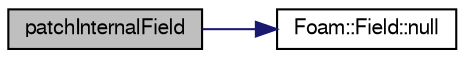 digraph "patchInternalField"
{
  bgcolor="transparent";
  edge [fontname="FreeSans",fontsize="10",labelfontname="FreeSans",labelfontsize="10"];
  node [fontname="FreeSans",fontsize="10",shape=record];
  rankdir="LR";
  Node45 [label="patchInternalField",height=0.2,width=0.4,color="black", fillcolor="grey75", style="filled", fontcolor="black"];
  Node45 -> Node46 [color="midnightblue",fontsize="10",style="solid",fontname="FreeSans"];
  Node46 [label="Foam::Field::null",height=0.2,width=0.4,color="black",URL="$a26466.html#ae0b3a6fd625bba5be58a9219a6afac42",tooltip="Return a null field. "];
}
